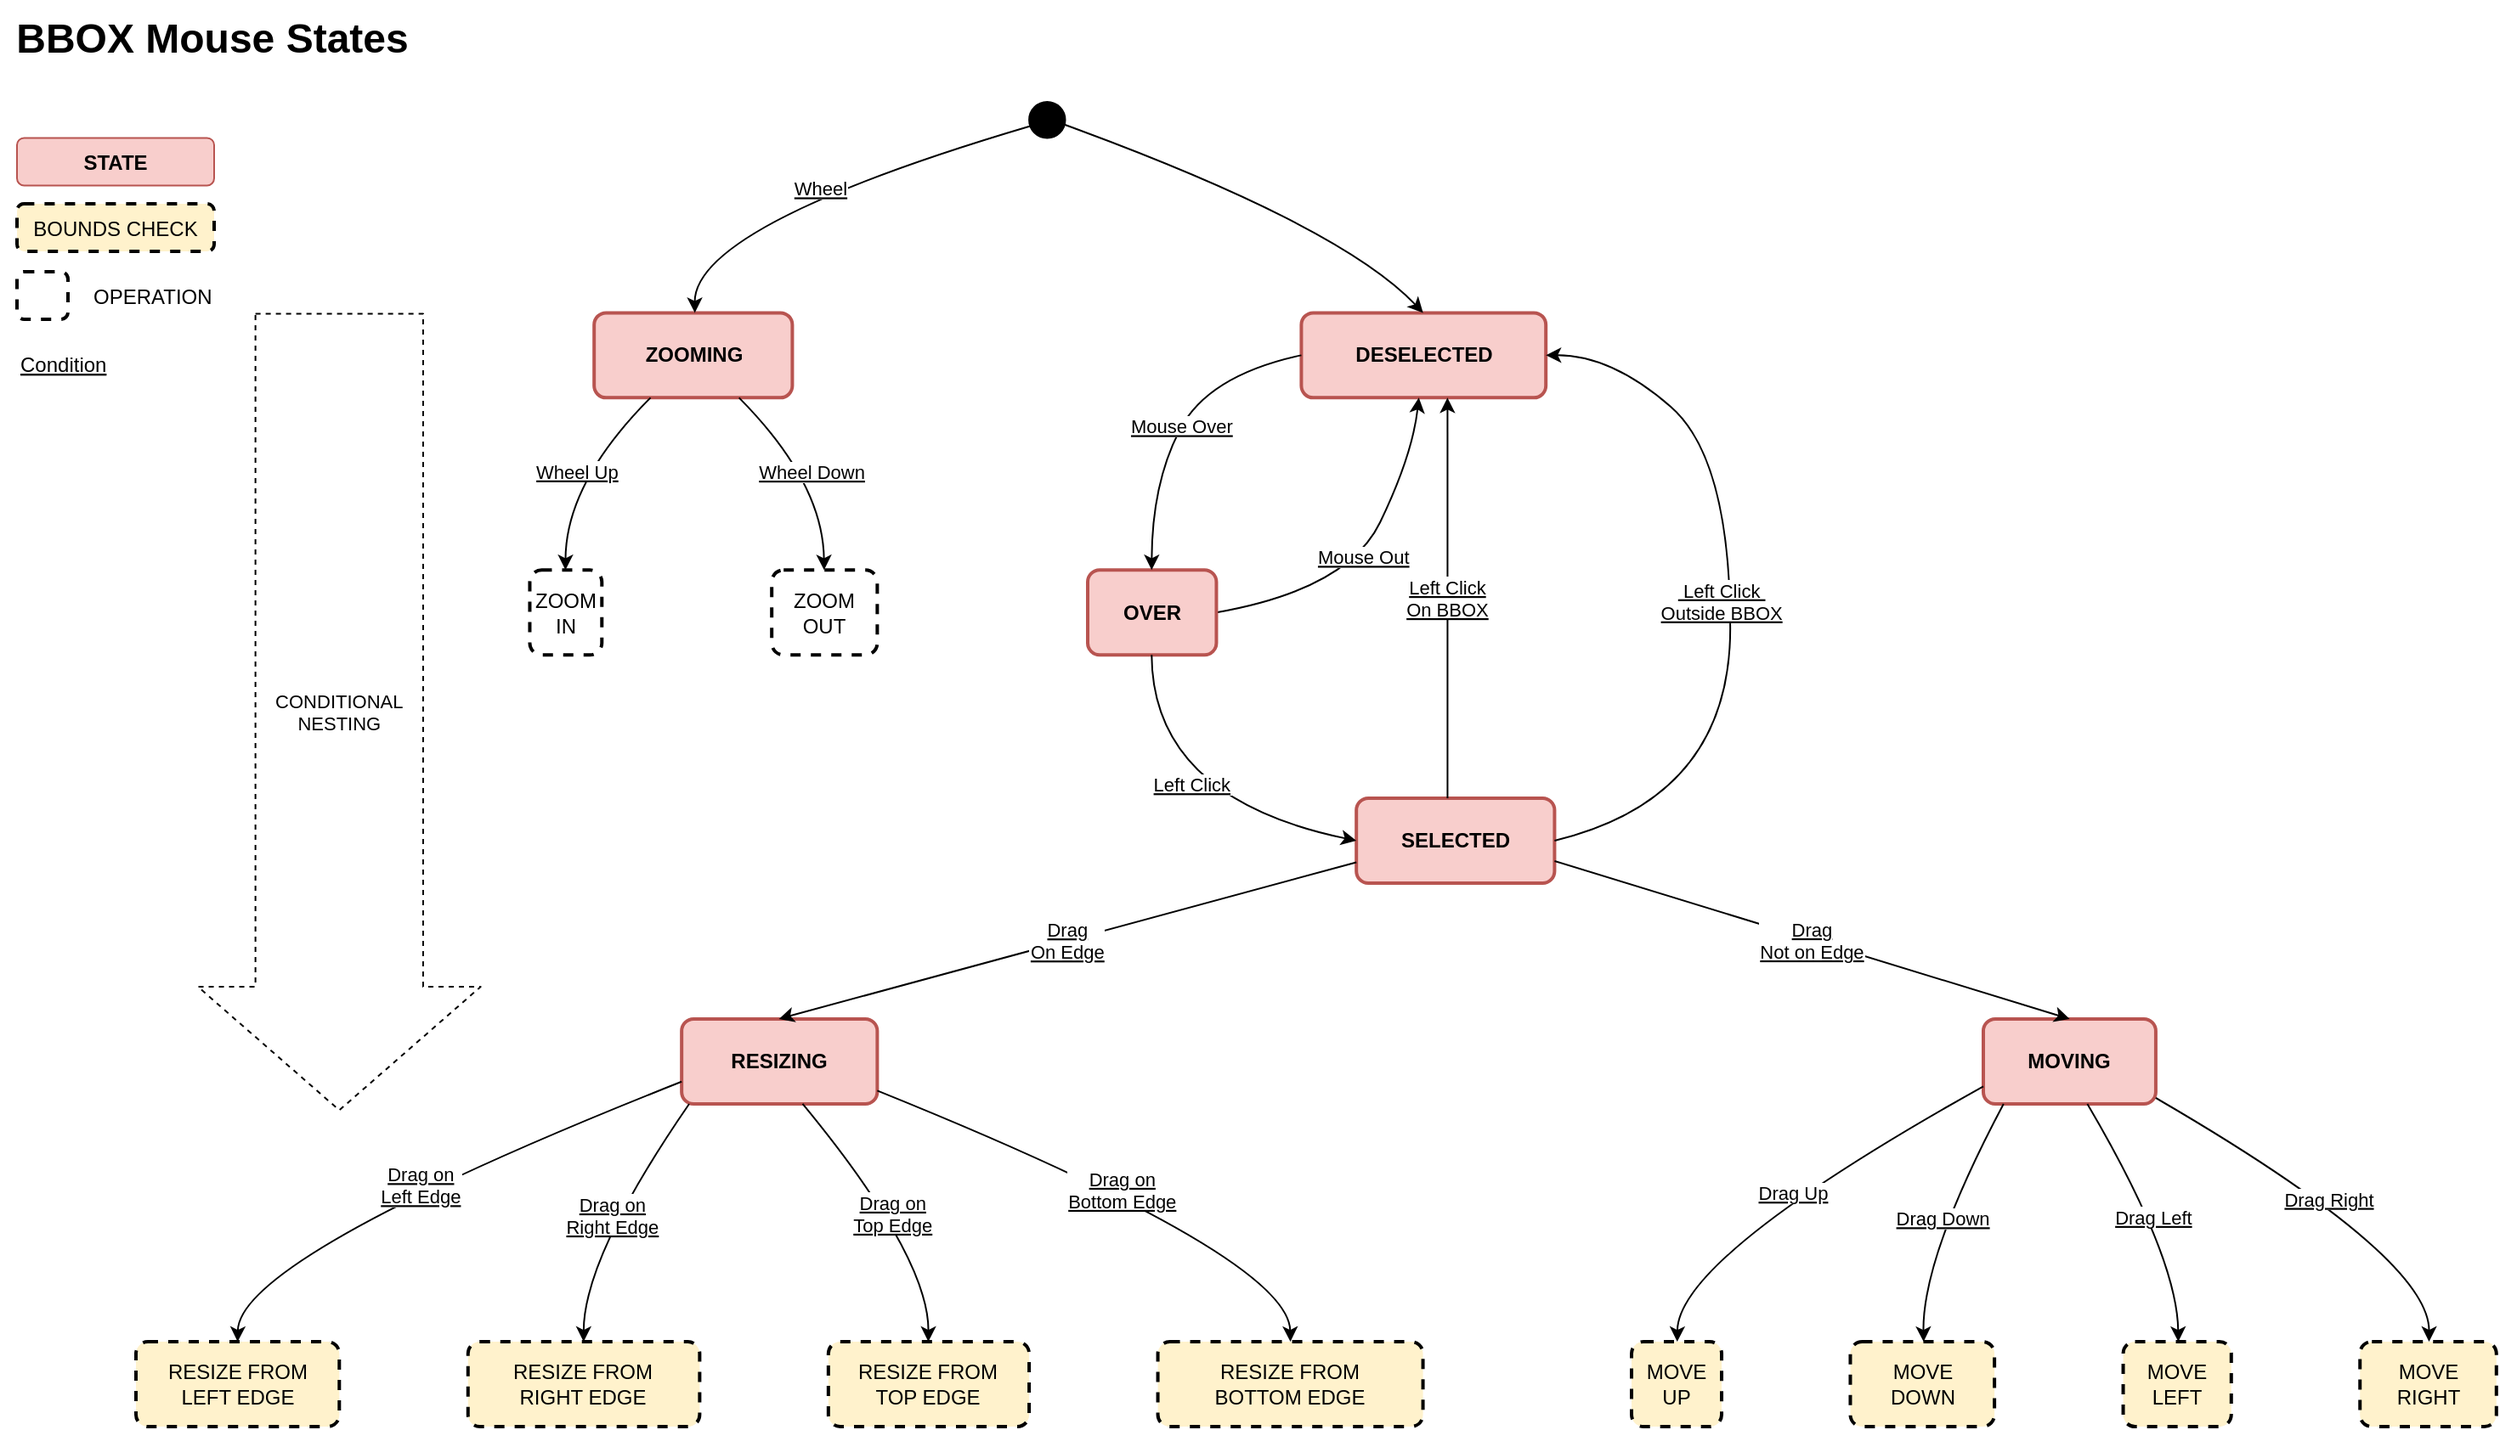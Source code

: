 <mxfile>
    <diagram id="9JAsYrFJ8WkXsXCbL4Xg" name="Page-1">
        <mxGraphModel dx="1592" dy="1027" grid="0" gridSize="10" guides="1" tooltips="1" connect="1" arrows="1" fold="1" page="1" pageScale="1" pageWidth="1600" pageHeight="900" background="#ffffff" math="0" shadow="0">
            <root>
                <mxCell id="0"/>
                <mxCell id="1" parent="0"/>
                <mxCell id="41" value="BBOX Mouse States" style="pluginMarkdown=1;text;align=center;verticalAlign=middle;resizable=0;points=[];autosize=1;strokeColor=none;fillColor=none;fontSize=24;fontStyle=1" parent="1" vertex="1">
                    <mxGeometry x="40" y="40" width="250" height="40" as="geometry"/>
                </mxCell>
                <mxCell id="42" value="" style="group" parent="1" vertex="1" connectable="0">
                    <mxGeometry x="120" y="100" width="1341.9" height="780" as="geometry"/>
                </mxCell>
                <mxCell id="4" value="" style="ellipse;fillColor=strokeColor;" parent="42" vertex="1">
                    <mxGeometry x="525.547" width="21.204" height="21.204" as="geometry"/>
                </mxCell>
                <mxCell id="5" value="ZOOMING" style="rounded=1;absoluteArcSize=1;arcSize=14;whiteSpace=wrap;strokeWidth=2;fillColor=#f8cecc;strokeColor=#b85450;fontStyle=1" parent="42" vertex="1">
                    <mxGeometry x="269.592" y="124.194" width="116.621" height="49.981" as="geometry"/>
                </mxCell>
                <mxCell id="6" value="ZOOM&#xa;IN" style="rounded=1;absoluteArcSize=1;arcSize=14;whiteSpace=wrap;strokeWidth=2;dashed=1;" parent="42" vertex="1">
                    <mxGeometry x="231.728" y="275.65" width="42.408" height="49.981" as="geometry"/>
                </mxCell>
                <mxCell id="7" value="ZOOM&#xa;OUT" style="rounded=1;absoluteArcSize=1;arcSize=14;whiteSpace=wrap;strokeWidth=2;dashed=1;" parent="42" vertex="1">
                    <mxGeometry x="374.096" y="275.65" width="62.097" height="49.981" as="geometry"/>
                </mxCell>
                <mxCell id="8" value="DESELECTED" style="rounded=1;absoluteArcSize=1;arcSize=14;whiteSpace=wrap;strokeWidth=2;fillColor=#f8cecc;strokeColor=#b85450;fontStyle=1" parent="42" vertex="1">
                    <mxGeometry x="685.71" y="124.194" width="143.883" height="49.981" as="geometry"/>
                </mxCell>
                <mxCell id="46" value="Mouse Out" style="edgeStyle=none;startArrow=none;startFill=0;exitX=1;exitY=0.5;exitDx=0;exitDy=0;curved=1;fontStyle=4" parent="42" source="9" target="8" edge="1">
                    <mxGeometry relative="1" as="geometry">
                        <mxPoint x="758.08" y="219" as="targetPoint"/>
                        <Array as="points">
                            <mxPoint x="713.08" y="287"/>
                            <mxPoint x="751.08" y="208"/>
                        </Array>
                    </mxGeometry>
                </mxCell>
                <mxCell id="9" value="OVER" style="rounded=1;absoluteArcSize=1;arcSize=14;whiteSpace=wrap;strokeWidth=2;fillColor=#f8cecc;strokeColor=#b85450;fontStyle=1" parent="42" vertex="1">
                    <mxGeometry x="560.001" y="275.65" width="75.728" height="49.981" as="geometry"/>
                </mxCell>
                <mxCell id="10" value="SELECTED" style="rounded=1;absoluteArcSize=1;arcSize=14;whiteSpace=wrap;strokeWidth=2;fillColor=#f8cecc;strokeColor=#b85450;fontStyle=1" parent="42" vertex="1">
                    <mxGeometry x="718.084" y="409.997" width="116.621" height="49.981" as="geometry"/>
                </mxCell>
                <mxCell id="11" value="RESIZING" style="rounded=1;absoluteArcSize=1;arcSize=14;whiteSpace=wrap;strokeWidth=2;fillColor=#f8cecc;strokeColor=#b85450;fontStyle=1" parent="42" vertex="1">
                    <mxGeometry x="321.083" y="540.003" width="115.107" height="49.981" as="geometry"/>
                </mxCell>
                <mxCell id="12" value="MOVING" style="rounded=1;absoluteArcSize=1;arcSize=14;whiteSpace=wrap;strokeWidth=2;fillColor=#f8cecc;strokeColor=#b85450;fontStyle=1" parent="42" vertex="1">
                    <mxGeometry x="1086.988" y="540.003" width="101.476" height="49.981" as="geometry"/>
                </mxCell>
                <mxCell id="13" value="RESIZE FROM&#xa;LEFT EDGE" style="rounded=1;absoluteArcSize=1;arcSize=14;whiteSpace=wrap;strokeWidth=2;fillColor=#fff2cc;strokeColor=#000000;dashed=1;" parent="42" vertex="1">
                    <mxGeometry y="730.019" width="119.65" height="49.981" as="geometry"/>
                </mxCell>
                <mxCell id="14" value="RESIZE FROM&#xa;RIGHT EDGE" style="rounded=1;absoluteArcSize=1;arcSize=14;whiteSpace=wrap;strokeWidth=2;fillColor=#fff2cc;strokeColor=#000000;dashed=1;" parent="42" vertex="1">
                    <mxGeometry x="195.378" y="730.019" width="136.31" height="49.981" as="geometry"/>
                </mxCell>
                <mxCell id="15" value="RESIZE FROM&#xa;TOP EDGE" style="rounded=1;absoluteArcSize=1;arcSize=14;whiteSpace=wrap;strokeWidth=2;fillColor=#fff2cc;strokeColor=#000000;dashed=1;" parent="42" vertex="1">
                    <mxGeometry x="407.417" y="730.019" width="118.136" height="49.981" as="geometry"/>
                </mxCell>
                <mxCell id="16" value="RESIZE FROM&#xa;BOTTOM EDGE" style="rounded=1;absoluteArcSize=1;arcSize=14;whiteSpace=wrap;strokeWidth=2;fillColor=#fff2cc;strokeColor=#000000;dashed=1;" parent="42" vertex="1">
                    <mxGeometry x="601.28" y="730.019" width="156.0" height="49.981" as="geometry"/>
                </mxCell>
                <mxCell id="17" value="MOVE&#xa;UP" style="rounded=1;absoluteArcSize=1;arcSize=14;whiteSpace=wrap;strokeWidth=2;fillColor=#fff2cc;strokeColor=#000000;dashed=1;" parent="42" vertex="1">
                    <mxGeometry x="879.998" y="730.019" width="53.01" height="49.981" as="geometry"/>
                </mxCell>
                <mxCell id="18" value="MOVE&#xa;DOWN" style="rounded=1;absoluteArcSize=1;arcSize=14;whiteSpace=wrap;strokeWidth=2;fillColor=#fff2cc;strokeColor=#000000;dashed=1;" parent="42" vertex="1">
                    <mxGeometry x="1008.735" y="730.019" width="84.815" height="49.981" as="geometry"/>
                </mxCell>
                <mxCell id="19" value="MOVE&#xa;LEFT" style="rounded=1;absoluteArcSize=1;arcSize=14;whiteSpace=wrap;strokeWidth=2;fillColor=#fff2cc;strokeColor=#000000;dashed=1;" parent="42" vertex="1">
                    <mxGeometry x="1169.279" y="730.019" width="63.612" height="49.981" as="geometry"/>
                </mxCell>
                <mxCell id="20" value="MOVE&#xa;RIGHT" style="rounded=1;absoluteArcSize=1;arcSize=14;whiteSpace=wrap;strokeWidth=2;fillColor=#fff2cc;strokeColor=#000000;dashed=1;" parent="42" vertex="1">
                    <mxGeometry x="1308.618" y="730.019" width="80.272" height="49.981" as="geometry"/>
                </mxCell>
                <mxCell id="21" value="Wheel" style="curved=1;startArrow=none;;exitX=0.032;exitY=0.678;entryX=0.508;entryY=-0.012;rounded=0;fontStyle=4" parent="42" source="4" target="5" edge="1">
                    <mxGeometry relative="1" as="geometry">
                        <Array as="points">
                            <mxPoint x="328.659" y="72.699"/>
                        </Array>
                    </mxGeometry>
                </mxCell>
                <mxCell id="22" value="Wheel Up" style="curved=1;startArrow=none;;exitX=0.295;exitY=0.976;entryX=0.495;entryY=-0.006;rounded=0;fontStyle=4" parent="42" source="5" target="6" edge="1">
                    <mxGeometry relative="1" as="geometry">
                        <Array as="points">
                            <mxPoint x="252.931" y="224.155"/>
                        </Array>
                    </mxGeometry>
                </mxCell>
                <mxCell id="23" value="Wheel Down" style="curved=1;startArrow=none;;exitX=0.72;exitY=0.976;entryX=0.496;entryY=-0.006;rounded=0;fontStyle=4" parent="42" source="5" target="7" edge="1">
                    <mxGeometry relative="1" as="geometry">
                        <Array as="points">
                            <mxPoint x="404.387" y="224.155"/>
                        </Array>
                    </mxGeometry>
                </mxCell>
                <mxCell id="24" value="" style="curved=1;startArrow=none;;exitX=1.032;exitY=0.649;entryX=0.498;entryY=-0.012;rounded=0;" parent="42" source="4" target="8" edge="1">
                    <mxGeometry relative="1" as="geometry">
                        <Array as="points">
                            <mxPoint x="708.814" y="72.699"/>
                        </Array>
                    </mxGeometry>
                </mxCell>
                <mxCell id="25" value="Mouse Over" style="curved=1;startArrow=none;;exitX=0;exitY=0.5;entryX=0.497;entryY=-0.006;rounded=0;startFill=0;exitDx=0;exitDy=0;fontStyle=4" parent="42" source="8" target="9" edge="1">
                    <mxGeometry relative="1" as="geometry">
                        <Array as="points">
                            <mxPoint x="631.08" y="161"/>
                            <mxPoint x="597.865" y="224.155"/>
                        </Array>
                    </mxGeometry>
                </mxCell>
                <mxCell id="26" value="Left Click" style="curved=1;startArrow=none;;exitX=0.497;exitY=0.982;entryX=0;entryY=0.5;rounded=0;entryDx=0;entryDy=0;fontStyle=4" parent="42" source="9" target="10" edge="1">
                    <mxGeometry x="0.021" y="13" relative="1" as="geometry">
                        <Array as="points">
                            <mxPoint x="598.08" y="410"/>
                        </Array>
                        <mxPoint as="offset"/>
                    </mxGeometry>
                </mxCell>
                <mxCell id="28" value="Left Click&#xa;On BBOX" style="startArrow=none;;exitX=0.46;exitY=-5.78e-8;entryX=0.593;entryY=0.976;rounded=0;fontStyle=4" parent="42" source="10" target="8" edge="1">
                    <mxGeometry relative="1" as="geometry">
                        <Array as="points"/>
                    </mxGeometry>
                </mxCell>
                <mxCell id="29" value=" Left Click &#xa;Outside BBOX" style="curved=1;startArrow=none;;exitX=1;exitY=0.5;entryX=1;entryY=0.5;rounded=0;entryDx=0;entryDy=0;labelBorderColor=none;spacing=2;shadow=0;spacingTop=0;spacingBottom=0;exitDx=0;exitDy=0;fontStyle=4" parent="42" source="10" target="8" edge="1">
                    <mxGeometry x="0.021" y="5" relative="1" as="geometry">
                        <Array as="points">
                            <mxPoint x="938.08" y="410"/>
                            <mxPoint x="938.08" y="210"/>
                            <mxPoint x="868.08" y="149"/>
                        </Array>
                        <mxPoint y="1" as="offset"/>
                    </mxGeometry>
                </mxCell>
                <mxCell id="30" value="Drag &#xa;On Edge" style="curved=1;startArrow=none;;exitX=0.005;exitY=0.752;entryX=0.497;entryY=0.006;rounded=0;fontStyle=4" parent="42" source="10" target="11" edge="1">
                    <mxGeometry relative="1" as="geometry">
                        <Array as="points">
                            <mxPoint x="424.077" y="527.068"/>
                        </Array>
                    </mxGeometry>
                </mxCell>
                <mxCell id="31" value="Drag&#xa;Not on Edge" style="startArrow=none;;exitX=1.009;exitY=0.744;entryX=0.501;entryY=0.006;rounded=0;fontStyle=4" parent="42" source="10" target="12" edge="1">
                    <mxGeometry relative="1" as="geometry"/>
                </mxCell>
                <mxCell id="32" value="Drag on&#xa;Left Edge" style="curved=1;startArrow=none;;exitX=-0.006;exitY=0.741;entryX=0.5;entryY=0.012;rounded=0;fontStyle=4" parent="42" source="11" target="13" edge="1">
                    <mxGeometry relative="1" as="geometry">
                        <Array as="points">
                            <mxPoint x="60.582" y="680.039"/>
                        </Array>
                    </mxGeometry>
                </mxCell>
                <mxCell id="33" value="Drag on&#xa;Right Edge" style="curved=1;startArrow=none;;exitX=0.044;exitY=0.994;entryX=0.499;entryY=0.012;rounded=0;fontStyle=4" parent="42" source="11" target="14" edge="1">
                    <mxGeometry relative="1" as="geometry">
                        <Array as="points">
                            <mxPoint x="263.533" y="680.039"/>
                        </Array>
                    </mxGeometry>
                </mxCell>
                <mxCell id="34" value="Drag on&#xa;Top Edge" style="curved=1;startArrow=none;;exitX=0.617;exitY=0.994;entryX=0.498;entryY=0.012;rounded=0;fontStyle=4" parent="42" source="11" target="15" edge="1">
                    <mxGeometry relative="1" as="geometry">
                        <Array as="points">
                            <mxPoint x="466.484" y="680.039"/>
                        </Array>
                    </mxGeometry>
                </mxCell>
                <mxCell id="35" value="Drag on&#xa;Bottom Edge" style="curved=1;startArrow=none;;exitX=0.999;exitY=0.844;entryX=0.5;entryY=0.012;rounded=0;fontStyle=4" parent="42" source="11" target="16" edge="1">
                    <mxGeometry relative="1" as="geometry">
                        <Array as="points">
                            <mxPoint x="678.523" y="680.039"/>
                        </Array>
                    </mxGeometry>
                </mxCell>
                <mxCell id="36" value="Drag Up" style="curved=1;startArrow=none;;exitX=0.004;exitY=0.791;entryX=0.507;entryY=0.012;rounded=0;fontStyle=4" parent="42" source="12" target="17" edge="1">
                    <mxGeometry relative="1" as="geometry">
                        <Array as="points">
                            <mxPoint x="907.26" y="680.039"/>
                        </Array>
                    </mxGeometry>
                </mxCell>
                <mxCell id="37" value="Drag Down" style="curved=1;startArrow=none;;exitX=0.122;exitY=0.994;entryX=0.508;entryY=0.012;rounded=0;fontStyle=4" parent="42" source="12" target="18" edge="1">
                    <mxGeometry relative="1" as="geometry">
                        <Array as="points">
                            <mxPoint x="1051.143" y="680.039"/>
                        </Array>
                    </mxGeometry>
                </mxCell>
                <mxCell id="38" value="Drag Left" style="curved=1;startArrow=none;;exitX=0.602;exitY=0.994;entryX=0.51;entryY=0.012;rounded=0;fontStyle=4" parent="42" source="12" target="19" edge="1">
                    <mxGeometry relative="1" as="geometry">
                        <Array as="points">
                            <mxPoint x="1201.085" y="680.039"/>
                        </Array>
                    </mxGeometry>
                </mxCell>
                <mxCell id="39" value="Drag Right" style="curved=1;startArrow=none;;exitX=0.998;exitY=0.928;entryX=0.506;entryY=0.012;rounded=0;fontStyle=4" parent="42" source="12" target="20" edge="1">
                    <mxGeometry relative="1" as="geometry">
                        <Array as="points">
                            <mxPoint x="1349.511" y="680.039"/>
                        </Array>
                    </mxGeometry>
                </mxCell>
                <mxCell id="47" value="STATE" style="rounded=1;fillColor=#f8cecc;strokeColor=#b85450;fontStyle=1" parent="42" vertex="1">
                    <mxGeometry x="-70" y="21.2" width="116" height="28" as="geometry"/>
                </mxCell>
                <mxCell id="59" value="CONDITIONAL&#xa;NESTING" style="edgeStyle=none;orthogonalLoop=1;jettySize=auto;shape=flexArrow;rounded=1;startSize=8;endSize=23.893;shadow=0;labelBorderColor=none;fontColor=#000000;startArrow=none;startFill=0;endWidth=66.667;width=98.667;dashed=1;" parent="42" edge="1">
                    <mxGeometry width="100" relative="1" as="geometry">
                        <mxPoint x="119.65" y="124.19" as="sourcePoint"/>
                        <mxPoint x="119.65" y="594.19" as="targetPoint"/>
                        <Array as="points"/>
                    </mxGeometry>
                </mxCell>
                <mxCell id="48" value="BOUNDS CHECK" style="rounded=1;fillColor=#fff2cc;strokeColor=#000000;dashed=1;strokeWidth=2;" parent="1" vertex="1">
                    <mxGeometry x="50" y="160" width="116" height="28" as="geometry"/>
                </mxCell>
                <mxCell id="51" value="" style="rounded=1;dashed=1;strokeWidth=2;" parent="1" vertex="1">
                    <mxGeometry x="50" y="200" width="30" height="28" as="geometry"/>
                </mxCell>
                <mxCell id="53" value="OPERATION" style="rounded=1;dashed=1;strokeWidth=2;strokeColor=none;align=left;fillColor=none;" parent="1" vertex="1">
                    <mxGeometry x="93" y="200" width="97" height="28" as="geometry"/>
                </mxCell>
                <mxCell id="56" value="Condition" style="rounded=1;dashed=1;strokeWidth=2;strokeColor=none;align=left;fillColor=none;fontStyle=4" parent="1" vertex="1">
                    <mxGeometry x="50" y="240" width="97" height="28" as="geometry"/>
                </mxCell>
            </root>
        </mxGraphModel>
    </diagram>
</mxfile>